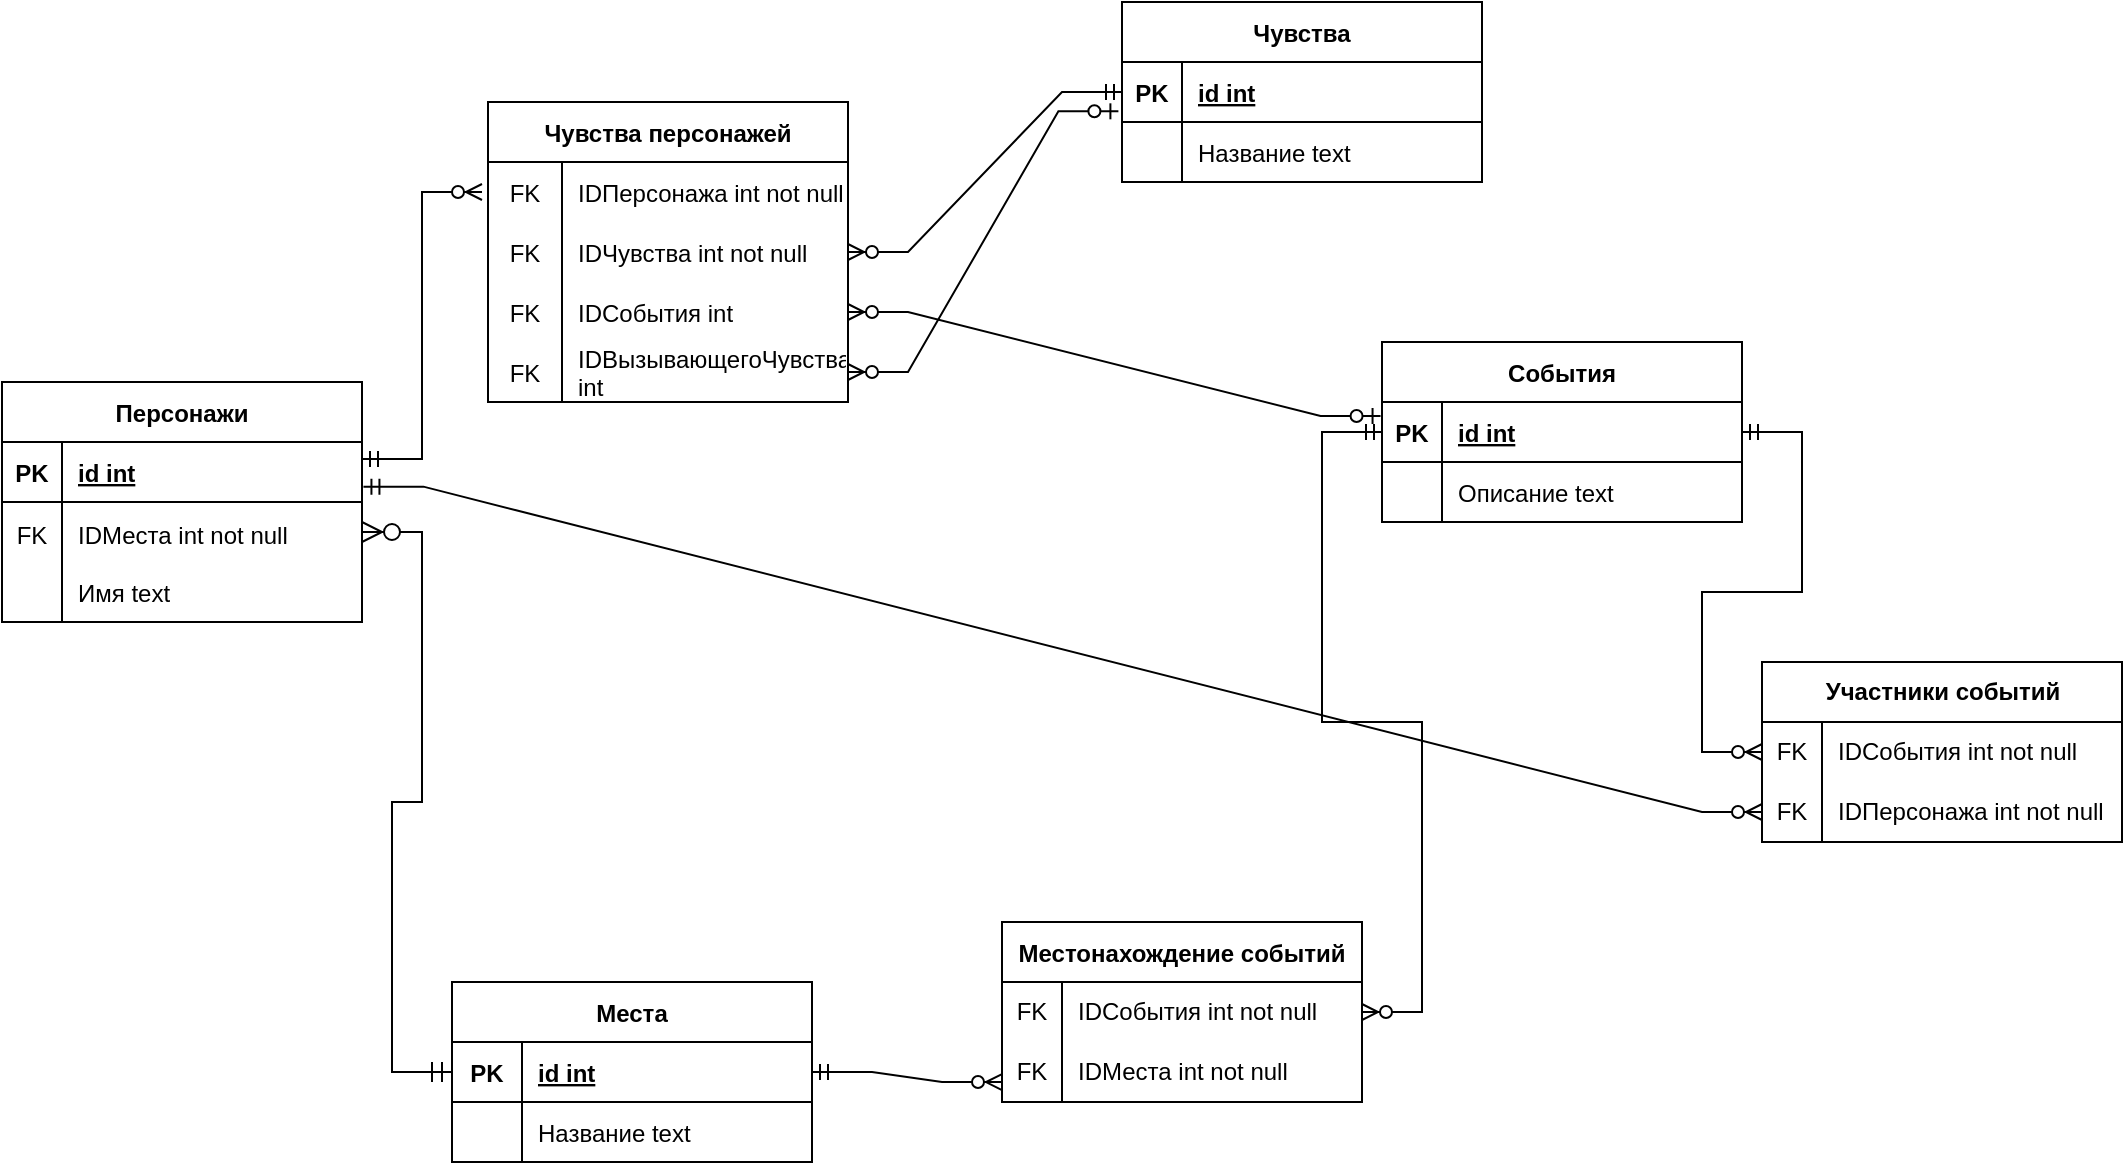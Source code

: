 <mxfile version="21.1.2" type="device">
  <diagram id="R2lEEEUBdFMjLlhIrx00" name="Page-1">
    <mxGraphModel dx="1088" dy="786" grid="1" gridSize="10" guides="1" tooltips="1" connect="1" arrows="1" fold="1" page="1" pageScale="1" pageWidth="850" pageHeight="1100" math="0" shadow="0" extFonts="Permanent Marker^https://fonts.googleapis.com/css?family=Permanent+Marker">
      <root>
        <mxCell id="0" />
        <mxCell id="1" parent="0" />
        <mxCell id="9riuW5s3sE9LM6lIKMUX-32" value="Чувства" style="shape=table;startSize=30;container=1;collapsible=1;childLayout=tableLayout;fixedRows=1;rowLines=0;fontStyle=1;align=center;resizeLast=1;rounded=0;" parent="1" vertex="1">
          <mxGeometry x="580" y="90" width="180" height="90" as="geometry" />
        </mxCell>
        <mxCell id="9riuW5s3sE9LM6lIKMUX-33" value="" style="shape=tableRow;horizontal=0;startSize=0;swimlaneHead=0;swimlaneBody=0;fillColor=none;collapsible=0;dropTarget=0;points=[[0,0.5],[1,0.5]];portConstraint=eastwest;top=0;left=0;right=0;bottom=1;rounded=0;" parent="9riuW5s3sE9LM6lIKMUX-32" vertex="1">
          <mxGeometry y="30" width="180" height="30" as="geometry" />
        </mxCell>
        <mxCell id="9riuW5s3sE9LM6lIKMUX-34" value="PK" style="shape=partialRectangle;connectable=0;fillColor=none;top=0;left=0;bottom=0;right=0;fontStyle=1;overflow=hidden;rounded=0;" parent="9riuW5s3sE9LM6lIKMUX-33" vertex="1">
          <mxGeometry width="30" height="30" as="geometry">
            <mxRectangle width="30" height="30" as="alternateBounds" />
          </mxGeometry>
        </mxCell>
        <mxCell id="9riuW5s3sE9LM6lIKMUX-35" value="id int" style="shape=partialRectangle;connectable=0;fillColor=none;top=0;left=0;bottom=0;right=0;align=left;spacingLeft=6;fontStyle=5;overflow=hidden;rounded=0;" parent="9riuW5s3sE9LM6lIKMUX-33" vertex="1">
          <mxGeometry x="30" width="150" height="30" as="geometry">
            <mxRectangle width="150" height="30" as="alternateBounds" />
          </mxGeometry>
        </mxCell>
        <mxCell id="9riuW5s3sE9LM6lIKMUX-36" value="" style="shape=tableRow;horizontal=0;startSize=0;swimlaneHead=0;swimlaneBody=0;fillColor=none;collapsible=0;dropTarget=0;points=[[0,0.5],[1,0.5]];portConstraint=eastwest;top=0;left=0;right=0;bottom=0;rounded=0;" parent="9riuW5s3sE9LM6lIKMUX-32" vertex="1">
          <mxGeometry y="60" width="180" height="30" as="geometry" />
        </mxCell>
        <mxCell id="9riuW5s3sE9LM6lIKMUX-37" value="" style="shape=partialRectangle;connectable=0;fillColor=none;top=0;left=0;bottom=0;right=0;editable=1;overflow=hidden;rounded=0;" parent="9riuW5s3sE9LM6lIKMUX-36" vertex="1">
          <mxGeometry width="30" height="30" as="geometry">
            <mxRectangle width="30" height="30" as="alternateBounds" />
          </mxGeometry>
        </mxCell>
        <mxCell id="9riuW5s3sE9LM6lIKMUX-38" value="Название text" style="shape=partialRectangle;connectable=0;fillColor=none;top=0;left=0;bottom=0;right=0;align=left;spacingLeft=6;overflow=hidden;rounded=0;" parent="9riuW5s3sE9LM6lIKMUX-36" vertex="1">
          <mxGeometry x="30" width="150" height="30" as="geometry">
            <mxRectangle width="150" height="30" as="alternateBounds" />
          </mxGeometry>
        </mxCell>
        <mxCell id="9riuW5s3sE9LM6lIKMUX-39" value="Места" style="shape=table;startSize=30;container=1;collapsible=1;childLayout=tableLayout;fixedRows=1;rowLines=0;fontStyle=1;align=center;resizeLast=1;rounded=0;" parent="1" vertex="1">
          <mxGeometry x="245" y="580" width="180" height="90" as="geometry" />
        </mxCell>
        <mxCell id="9riuW5s3sE9LM6lIKMUX-40" value="" style="shape=tableRow;horizontal=0;startSize=0;swimlaneHead=0;swimlaneBody=0;fillColor=none;collapsible=0;dropTarget=0;points=[[0,0.5],[1,0.5]];portConstraint=eastwest;top=0;left=0;right=0;bottom=1;rounded=0;" parent="9riuW5s3sE9LM6lIKMUX-39" vertex="1">
          <mxGeometry y="30" width="180" height="30" as="geometry" />
        </mxCell>
        <mxCell id="9riuW5s3sE9LM6lIKMUX-41" value="PK" style="shape=partialRectangle;connectable=0;fillColor=none;top=0;left=0;bottom=0;right=0;fontStyle=1;overflow=hidden;rounded=0;" parent="9riuW5s3sE9LM6lIKMUX-40" vertex="1">
          <mxGeometry width="35" height="30" as="geometry">
            <mxRectangle width="35" height="30" as="alternateBounds" />
          </mxGeometry>
        </mxCell>
        <mxCell id="9riuW5s3sE9LM6lIKMUX-42" value="id int" style="shape=partialRectangle;connectable=0;fillColor=none;top=0;left=0;bottom=0;right=0;align=left;spacingLeft=6;fontStyle=5;overflow=hidden;rounded=0;" parent="9riuW5s3sE9LM6lIKMUX-40" vertex="1">
          <mxGeometry x="35" width="145" height="30" as="geometry">
            <mxRectangle width="145" height="30" as="alternateBounds" />
          </mxGeometry>
        </mxCell>
        <mxCell id="9riuW5s3sE9LM6lIKMUX-43" value="" style="shape=tableRow;horizontal=0;startSize=0;swimlaneHead=0;swimlaneBody=0;fillColor=none;collapsible=0;dropTarget=0;points=[[0,0.5],[1,0.5]];portConstraint=eastwest;top=0;left=0;right=0;bottom=0;rounded=0;" parent="9riuW5s3sE9LM6lIKMUX-39" vertex="1">
          <mxGeometry y="60" width="180" height="30" as="geometry" />
        </mxCell>
        <mxCell id="9riuW5s3sE9LM6lIKMUX-44" value="" style="shape=partialRectangle;connectable=0;fillColor=none;top=0;left=0;bottom=0;right=0;editable=1;overflow=hidden;rounded=0;" parent="9riuW5s3sE9LM6lIKMUX-43" vertex="1">
          <mxGeometry width="35" height="30" as="geometry">
            <mxRectangle width="35" height="30" as="alternateBounds" />
          </mxGeometry>
        </mxCell>
        <mxCell id="9riuW5s3sE9LM6lIKMUX-45" value="Название text" style="shape=partialRectangle;connectable=0;fillColor=none;top=0;left=0;bottom=0;right=0;align=left;spacingLeft=6;overflow=hidden;rounded=0;" parent="9riuW5s3sE9LM6lIKMUX-43" vertex="1">
          <mxGeometry x="35" width="145" height="30" as="geometry">
            <mxRectangle width="145" height="30" as="alternateBounds" />
          </mxGeometry>
        </mxCell>
        <mxCell id="9riuW5s3sE9LM6lIKMUX-46" value="Персонажи" style="shape=table;startSize=30;container=1;collapsible=1;childLayout=tableLayout;fixedRows=1;rowLines=0;fontStyle=1;align=center;resizeLast=1;rounded=0;" parent="1" vertex="1">
          <mxGeometry x="20" y="280" width="180" height="120" as="geometry" />
        </mxCell>
        <mxCell id="9riuW5s3sE9LM6lIKMUX-47" value="" style="shape=tableRow;horizontal=0;startSize=0;swimlaneHead=0;swimlaneBody=0;fillColor=none;collapsible=0;dropTarget=0;points=[[0,0.5],[1,0.5]];portConstraint=eastwest;top=0;left=0;right=0;bottom=1;rounded=0;" parent="9riuW5s3sE9LM6lIKMUX-46" vertex="1">
          <mxGeometry y="30" width="180" height="30" as="geometry" />
        </mxCell>
        <mxCell id="9riuW5s3sE9LM6lIKMUX-48" value="PK" style="shape=partialRectangle;connectable=0;fillColor=none;top=0;left=0;bottom=0;right=0;fontStyle=1;overflow=hidden;rounded=0;" parent="9riuW5s3sE9LM6lIKMUX-47" vertex="1">
          <mxGeometry width="30" height="30" as="geometry">
            <mxRectangle width="30" height="30" as="alternateBounds" />
          </mxGeometry>
        </mxCell>
        <mxCell id="9riuW5s3sE9LM6lIKMUX-49" value="id int" style="shape=partialRectangle;connectable=0;fillColor=none;top=0;left=0;bottom=0;right=0;align=left;spacingLeft=6;fontStyle=5;overflow=hidden;rounded=0;" parent="9riuW5s3sE9LM6lIKMUX-47" vertex="1">
          <mxGeometry x="30" width="150" height="30" as="geometry">
            <mxRectangle width="150" height="30" as="alternateBounds" />
          </mxGeometry>
        </mxCell>
        <mxCell id="twK7g0DcGGdwUsfwsD0f-16" value="" style="shape=tableRow;horizontal=0;startSize=0;swimlaneHead=0;swimlaneBody=0;fillColor=none;collapsible=0;dropTarget=0;points=[[0,0.5],[1,0.5]];portConstraint=eastwest;top=0;left=0;right=0;bottom=0;fontSize=16;rounded=0;" parent="9riuW5s3sE9LM6lIKMUX-46" vertex="1">
          <mxGeometry y="60" width="180" height="30" as="geometry" />
        </mxCell>
        <mxCell id="twK7g0DcGGdwUsfwsD0f-17" value="&lt;font style=&quot;font-size: 12px;&quot;&gt;FK&lt;/font&gt;" style="shape=partialRectangle;connectable=0;fillColor=none;top=0;left=0;bottom=0;right=0;fontStyle=0;overflow=hidden;whiteSpace=wrap;html=1;fontSize=16;rounded=0;" parent="twK7g0DcGGdwUsfwsD0f-16" vertex="1">
          <mxGeometry width="30" height="30" as="geometry">
            <mxRectangle width="30" height="30" as="alternateBounds" />
          </mxGeometry>
        </mxCell>
        <mxCell id="twK7g0DcGGdwUsfwsD0f-18" value="&lt;font style=&quot;font-size: 12px;&quot;&gt;IDМеста int not null&lt;/font&gt;" style="shape=partialRectangle;connectable=0;fillColor=none;top=0;left=0;bottom=0;right=0;align=left;spacingLeft=6;fontStyle=0;overflow=hidden;whiteSpace=wrap;html=1;fontSize=16;rounded=0;" parent="twK7g0DcGGdwUsfwsD0f-16" vertex="1">
          <mxGeometry x="30" width="150" height="30" as="geometry">
            <mxRectangle width="150" height="30" as="alternateBounds" />
          </mxGeometry>
        </mxCell>
        <mxCell id="9riuW5s3sE9LM6lIKMUX-50" value="" style="shape=tableRow;horizontal=0;startSize=0;swimlaneHead=0;swimlaneBody=0;fillColor=none;collapsible=0;dropTarget=0;points=[[0,0.5],[1,0.5]];portConstraint=eastwest;top=0;left=0;right=0;bottom=0;rounded=0;" parent="9riuW5s3sE9LM6lIKMUX-46" vertex="1">
          <mxGeometry y="90" width="180" height="30" as="geometry" />
        </mxCell>
        <mxCell id="9riuW5s3sE9LM6lIKMUX-51" value="" style="shape=partialRectangle;connectable=0;fillColor=none;top=0;left=0;bottom=0;right=0;editable=1;overflow=hidden;rounded=0;" parent="9riuW5s3sE9LM6lIKMUX-50" vertex="1">
          <mxGeometry width="30" height="30" as="geometry">
            <mxRectangle width="30" height="30" as="alternateBounds" />
          </mxGeometry>
        </mxCell>
        <mxCell id="9riuW5s3sE9LM6lIKMUX-52" value="Имя text" style="shape=partialRectangle;connectable=0;fillColor=none;top=0;left=0;bottom=0;right=0;align=left;spacingLeft=6;overflow=hidden;rounded=0;" parent="9riuW5s3sE9LM6lIKMUX-50" vertex="1">
          <mxGeometry x="30" width="150" height="30" as="geometry">
            <mxRectangle width="150" height="30" as="alternateBounds" />
          </mxGeometry>
        </mxCell>
        <mxCell id="6CpcxT5ZGMCKmVeEH0Hq-4" value="События" style="shape=table;startSize=30;container=1;collapsible=1;childLayout=tableLayout;fixedRows=1;rowLines=0;fontStyle=1;align=center;resizeLast=1;rounded=0;" parent="1" vertex="1">
          <mxGeometry x="710" y="260" width="180" height="90" as="geometry" />
        </mxCell>
        <mxCell id="6CpcxT5ZGMCKmVeEH0Hq-5" value="" style="shape=tableRow;horizontal=0;startSize=0;swimlaneHead=0;swimlaneBody=0;fillColor=none;collapsible=0;dropTarget=0;points=[[0,0.5],[1,0.5]];portConstraint=eastwest;top=0;left=0;right=0;bottom=1;rounded=0;" parent="6CpcxT5ZGMCKmVeEH0Hq-4" vertex="1">
          <mxGeometry y="30" width="180" height="30" as="geometry" />
        </mxCell>
        <mxCell id="6CpcxT5ZGMCKmVeEH0Hq-6" value="PK" style="shape=partialRectangle;connectable=0;fillColor=none;top=0;left=0;bottom=0;right=0;fontStyle=1;overflow=hidden;rounded=0;" parent="6CpcxT5ZGMCKmVeEH0Hq-5" vertex="1">
          <mxGeometry width="30" height="30" as="geometry">
            <mxRectangle width="30" height="30" as="alternateBounds" />
          </mxGeometry>
        </mxCell>
        <mxCell id="6CpcxT5ZGMCKmVeEH0Hq-7" value="id int" style="shape=partialRectangle;connectable=0;fillColor=none;top=0;left=0;bottom=0;right=0;align=left;spacingLeft=6;fontStyle=5;overflow=hidden;rounded=0;" parent="6CpcxT5ZGMCKmVeEH0Hq-5" vertex="1">
          <mxGeometry x="30" width="150" height="30" as="geometry">
            <mxRectangle width="150" height="30" as="alternateBounds" />
          </mxGeometry>
        </mxCell>
        <mxCell id="6CpcxT5ZGMCKmVeEH0Hq-8" value="" style="shape=tableRow;horizontal=0;startSize=0;swimlaneHead=0;swimlaneBody=0;fillColor=none;collapsible=0;dropTarget=0;points=[[0,0.5],[1,0.5]];portConstraint=eastwest;top=0;left=0;right=0;bottom=0;rounded=0;" parent="6CpcxT5ZGMCKmVeEH0Hq-4" vertex="1">
          <mxGeometry y="60" width="180" height="30" as="geometry" />
        </mxCell>
        <mxCell id="6CpcxT5ZGMCKmVeEH0Hq-9" value="" style="shape=partialRectangle;connectable=0;fillColor=none;top=0;left=0;bottom=0;right=0;editable=1;overflow=hidden;rounded=0;" parent="6CpcxT5ZGMCKmVeEH0Hq-8" vertex="1">
          <mxGeometry width="30" height="30" as="geometry">
            <mxRectangle width="30" height="30" as="alternateBounds" />
          </mxGeometry>
        </mxCell>
        <mxCell id="6CpcxT5ZGMCKmVeEH0Hq-10" value="Описание text" style="shape=partialRectangle;connectable=0;fillColor=none;top=0;left=0;bottom=0;right=0;align=left;spacingLeft=6;overflow=hidden;rounded=0;" parent="6CpcxT5ZGMCKmVeEH0Hq-8" vertex="1">
          <mxGeometry x="30" width="150" height="30" as="geometry">
            <mxRectangle width="150" height="30" as="alternateBounds" />
          </mxGeometry>
        </mxCell>
        <mxCell id="6CpcxT5ZGMCKmVeEH0Hq-21" value="Местонахождение событий" style="shape=table;startSize=30;container=1;collapsible=1;childLayout=tableLayout;fixedRows=1;rowLines=0;fontStyle=1;align=center;resizeLast=1;rounded=0;" parent="1" vertex="1">
          <mxGeometry x="520" y="550" width="180" height="90" as="geometry" />
        </mxCell>
        <mxCell id="zgnpCIzNPo0XVpiPloeI-18" value="" style="shape=tableRow;horizontal=0;startSize=0;swimlaneHead=0;swimlaneBody=0;fillColor=none;collapsible=0;dropTarget=0;points=[[0,0.5],[1,0.5]];portConstraint=eastwest;top=0;left=0;right=0;bottom=0;rounded=0;" parent="6CpcxT5ZGMCKmVeEH0Hq-21" vertex="1">
          <mxGeometry y="30" width="180" height="30" as="geometry" />
        </mxCell>
        <mxCell id="zgnpCIzNPo0XVpiPloeI-19" value="FK" style="shape=partialRectangle;connectable=0;fillColor=none;top=0;left=0;bottom=0;right=0;fontStyle=0;overflow=hidden;whiteSpace=wrap;html=1;rounded=0;" parent="zgnpCIzNPo0XVpiPloeI-18" vertex="1">
          <mxGeometry width="30" height="30" as="geometry">
            <mxRectangle width="30" height="30" as="alternateBounds" />
          </mxGeometry>
        </mxCell>
        <mxCell id="zgnpCIzNPo0XVpiPloeI-20" value="IDСобытия int not null" style="shape=partialRectangle;connectable=0;fillColor=none;top=0;left=0;bottom=0;right=0;align=left;spacingLeft=6;fontStyle=0;overflow=hidden;whiteSpace=wrap;html=1;rounded=0;" parent="zgnpCIzNPo0XVpiPloeI-18" vertex="1">
          <mxGeometry x="30" width="150" height="30" as="geometry">
            <mxRectangle width="150" height="30" as="alternateBounds" />
          </mxGeometry>
        </mxCell>
        <mxCell id="zgnpCIzNPo0XVpiPloeI-15" value="" style="shape=tableRow;horizontal=0;startSize=0;swimlaneHead=0;swimlaneBody=0;fillColor=none;collapsible=0;dropTarget=0;points=[[0,0.5],[1,0.5]];portConstraint=eastwest;top=0;left=0;right=0;bottom=0;rounded=0;" parent="6CpcxT5ZGMCKmVeEH0Hq-21" vertex="1">
          <mxGeometry y="60" width="180" height="30" as="geometry" />
        </mxCell>
        <mxCell id="zgnpCIzNPo0XVpiPloeI-16" value="FK" style="shape=partialRectangle;connectable=0;fillColor=none;top=0;left=0;bottom=0;right=0;fontStyle=0;overflow=hidden;whiteSpace=wrap;html=1;rounded=0;" parent="zgnpCIzNPo0XVpiPloeI-15" vertex="1">
          <mxGeometry width="30" height="30" as="geometry">
            <mxRectangle width="30" height="30" as="alternateBounds" />
          </mxGeometry>
        </mxCell>
        <mxCell id="zgnpCIzNPo0XVpiPloeI-17" value="IDМеста int not null" style="shape=partialRectangle;connectable=0;fillColor=none;top=0;left=0;bottom=0;right=0;align=left;spacingLeft=6;fontStyle=0;overflow=hidden;whiteSpace=wrap;html=1;rounded=0;" parent="zgnpCIzNPo0XVpiPloeI-15" vertex="1">
          <mxGeometry x="30" width="150" height="30" as="geometry">
            <mxRectangle width="150" height="30" as="alternateBounds" />
          </mxGeometry>
        </mxCell>
        <mxCell id="NNVE3aY_QvxbynEaEJ5c-1" value="" style="edgeStyle=entityRelationEdgeStyle;fontSize=12;html=1;endArrow=ERzeroToMany;startArrow=ERmandOne;rounded=0;entryX=0;entryY=0.5;entryDx=0;entryDy=0;exitX=1;exitY=0.283;exitDx=0;exitDy=0;exitPerimeter=0;" parent="1" source="9riuW5s3sE9LM6lIKMUX-47" edge="1">
          <mxGeometry width="100" height="100" relative="1" as="geometry">
            <mxPoint x="200" y="325" as="sourcePoint" />
            <mxPoint x="260" y="185" as="targetPoint" />
          </mxGeometry>
        </mxCell>
        <mxCell id="NNVE3aY_QvxbynEaEJ5c-2" value="" style="edgeStyle=entityRelationEdgeStyle;fontSize=12;html=1;endArrow=ERzeroToMany;startArrow=ERmandOne;rounded=0;exitX=0;exitY=0.5;exitDx=0;exitDy=0;entryX=1;entryY=0.5;entryDx=0;entryDy=0;" parent="1" source="9riuW5s3sE9LM6lIKMUX-33" target="qjkPXYkK9kPyk9O8j_sl-23" edge="1">
          <mxGeometry width="100" height="100" relative="1" as="geometry">
            <mxPoint x="410" y="390" as="sourcePoint" />
            <mxPoint x="480" y="215" as="targetPoint" />
          </mxGeometry>
        </mxCell>
        <mxCell id="NNVE3aY_QvxbynEaEJ5c-3" value="" style="edgeStyle=entityRelationEdgeStyle;fontSize=12;html=1;endArrow=ERzeroToMany;startArrow=ERmandOne;rounded=0;exitX=1;exitY=0.5;exitDx=0;exitDy=0;entryX=0;entryY=0.667;entryDx=0;entryDy=0;entryPerimeter=0;" parent="1" source="9riuW5s3sE9LM6lIKMUX-40" target="zgnpCIzNPo0XVpiPloeI-15" edge="1">
          <mxGeometry width="100" height="100" relative="1" as="geometry">
            <mxPoint x="380" y="420" as="sourcePoint" />
            <mxPoint x="510" y="545" as="targetPoint" />
          </mxGeometry>
        </mxCell>
        <mxCell id="zgnpCIzNPo0XVpiPloeI-1" value="" style="edgeStyle=entityRelationEdgeStyle;fontSize=12;html=1;endArrow=ERzeroToMany;startArrow=ERmandOne;rounded=0;exitX=0;exitY=0.5;exitDx=0;exitDy=0;" parent="1" source="6CpcxT5ZGMCKmVeEH0Hq-5" target="zgnpCIzNPo0XVpiPloeI-18" edge="1">
          <mxGeometry width="100" height="100" relative="1" as="geometry">
            <mxPoint x="440" y="400" as="sourcePoint" />
            <mxPoint x="690" y="545" as="targetPoint" />
          </mxGeometry>
        </mxCell>
        <mxCell id="zgnpCIzNPo0XVpiPloeI-2" value="Участники событий" style="shape=table;startSize=30;container=1;collapsible=1;childLayout=tableLayout;fixedRows=1;rowLines=0;fontStyle=1;align=center;resizeLast=1;html=1;rounded=0;" parent="1" vertex="1">
          <mxGeometry x="900" y="420" width="180" height="90" as="geometry" />
        </mxCell>
        <mxCell id="zgnpCIzNPo0XVpiPloeI-31" value="" style="shape=tableRow;horizontal=0;startSize=0;swimlaneHead=0;swimlaneBody=0;fillColor=none;collapsible=0;dropTarget=0;points=[[0,0.5],[1,0.5]];portConstraint=eastwest;top=0;left=0;right=0;bottom=0;rounded=0;" parent="zgnpCIzNPo0XVpiPloeI-2" vertex="1">
          <mxGeometry y="30" width="180" height="30" as="geometry" />
        </mxCell>
        <mxCell id="zgnpCIzNPo0XVpiPloeI-32" value="FK" style="shape=partialRectangle;connectable=0;fillColor=none;top=0;left=0;bottom=0;right=0;fontStyle=0;overflow=hidden;whiteSpace=wrap;html=1;rounded=0;" parent="zgnpCIzNPo0XVpiPloeI-31" vertex="1">
          <mxGeometry width="30" height="30" as="geometry">
            <mxRectangle width="30" height="30" as="alternateBounds" />
          </mxGeometry>
        </mxCell>
        <mxCell id="zgnpCIzNPo0XVpiPloeI-33" value="IDСобытия int not null" style="shape=partialRectangle;connectable=0;fillColor=none;top=0;left=0;bottom=0;right=0;align=left;spacingLeft=6;fontStyle=0;overflow=hidden;whiteSpace=wrap;html=1;rounded=0;" parent="zgnpCIzNPo0XVpiPloeI-31" vertex="1">
          <mxGeometry x="30" width="150" height="30" as="geometry">
            <mxRectangle width="150" height="30" as="alternateBounds" />
          </mxGeometry>
        </mxCell>
        <mxCell id="zgnpCIzNPo0XVpiPloeI-28" value="" style="shape=tableRow;horizontal=0;startSize=0;swimlaneHead=0;swimlaneBody=0;fillColor=none;collapsible=0;dropTarget=0;points=[[0,0.5],[1,0.5]];portConstraint=eastwest;top=0;left=0;right=0;bottom=0;rounded=0;" parent="zgnpCIzNPo0XVpiPloeI-2" vertex="1">
          <mxGeometry y="60" width="180" height="30" as="geometry" />
        </mxCell>
        <mxCell id="zgnpCIzNPo0XVpiPloeI-29" value="FK" style="shape=partialRectangle;connectable=0;fillColor=none;top=0;left=0;bottom=0;right=0;fontStyle=0;overflow=hidden;whiteSpace=wrap;html=1;rounded=0;" parent="zgnpCIzNPo0XVpiPloeI-28" vertex="1">
          <mxGeometry width="30" height="30" as="geometry">
            <mxRectangle width="30" height="30" as="alternateBounds" />
          </mxGeometry>
        </mxCell>
        <mxCell id="zgnpCIzNPo0XVpiPloeI-30" value="IDПерсонажа int not null" style="shape=partialRectangle;connectable=0;fillColor=none;top=0;left=0;bottom=0;right=0;align=left;spacingLeft=6;fontStyle=0;overflow=hidden;whiteSpace=wrap;html=1;rounded=0;" parent="zgnpCIzNPo0XVpiPloeI-28" vertex="1">
          <mxGeometry x="30" width="150" height="30" as="geometry">
            <mxRectangle width="150" height="30" as="alternateBounds" />
          </mxGeometry>
        </mxCell>
        <mxCell id="zgnpCIzNPo0XVpiPloeI-24" value="" style="edgeStyle=entityRelationEdgeStyle;fontSize=12;html=1;endArrow=ERzeroToMany;startArrow=ERmandOne;rounded=0;exitX=1.004;exitY=0.744;exitDx=0;exitDy=0;exitPerimeter=0;entryX=0;entryY=0.5;entryDx=0;entryDy=0;" parent="1" source="9riuW5s3sE9LM6lIKMUX-47" target="zgnpCIzNPo0XVpiPloeI-28" edge="1">
          <mxGeometry width="100" height="100" relative="1" as="geometry">
            <mxPoint x="203" y="330" as="sourcePoint" />
            <mxPoint x="910" y="435" as="targetPoint" />
          </mxGeometry>
        </mxCell>
        <mxCell id="zgnpCIzNPo0XVpiPloeI-26" value="" style="edgeStyle=entityRelationEdgeStyle;fontSize=12;html=1;endArrow=ERzeroToMany;startArrow=ERmandOne;rounded=0;exitX=1;exitY=0.5;exitDx=0;exitDy=0;entryX=0;entryY=0.5;entryDx=0;entryDy=0;" parent="1" source="6CpcxT5ZGMCKmVeEH0Hq-5" target="zgnpCIzNPo0XVpiPloeI-31" edge="1">
          <mxGeometry width="100" height="100" relative="1" as="geometry">
            <mxPoint x="490" y="360" as="sourcePoint" />
            <mxPoint x="919" y="420" as="targetPoint" />
          </mxGeometry>
        </mxCell>
        <mxCell id="qjkPXYkK9kPyk9O8j_sl-4" value="Чувства персонажей" style="shape=table;startSize=30;container=1;collapsible=1;childLayout=tableLayout;fixedRows=1;rowLines=0;fontStyle=1;align=center;resizeLast=1;rounded=0;" parent="1" vertex="1">
          <mxGeometry x="263" y="140" width="180" height="150" as="geometry" />
        </mxCell>
        <mxCell id="qjkPXYkK9kPyk9O8j_sl-17" value="" style="shape=tableRow;horizontal=0;startSize=0;swimlaneHead=0;swimlaneBody=0;fillColor=none;collapsible=0;dropTarget=0;points=[[0,0.5],[1,0.5]];portConstraint=eastwest;top=0;left=0;right=0;bottom=0;rounded=0;" parent="qjkPXYkK9kPyk9O8j_sl-4" vertex="1">
          <mxGeometry y="30" width="180" height="30" as="geometry" />
        </mxCell>
        <mxCell id="qjkPXYkK9kPyk9O8j_sl-18" value="FK" style="shape=partialRectangle;connectable=0;fillColor=none;top=0;left=0;bottom=0;right=0;fontStyle=0;overflow=hidden;rounded=0;" parent="qjkPXYkK9kPyk9O8j_sl-17" vertex="1">
          <mxGeometry width="37" height="30" as="geometry">
            <mxRectangle width="37" height="30" as="alternateBounds" />
          </mxGeometry>
        </mxCell>
        <mxCell id="qjkPXYkK9kPyk9O8j_sl-19" value="IDПерсонажа int not null" style="shape=partialRectangle;connectable=0;fillColor=none;top=0;left=0;bottom=0;right=0;align=left;spacingLeft=6;fontStyle=0;overflow=hidden;rounded=0;" parent="qjkPXYkK9kPyk9O8j_sl-17" vertex="1">
          <mxGeometry x="37" width="143" height="30" as="geometry">
            <mxRectangle width="143" height="30" as="alternateBounds" />
          </mxGeometry>
        </mxCell>
        <mxCell id="qjkPXYkK9kPyk9O8j_sl-23" value="" style="shape=tableRow;horizontal=0;startSize=0;swimlaneHead=0;swimlaneBody=0;fillColor=none;collapsible=0;dropTarget=0;points=[[0,0.5],[1,0.5]];portConstraint=eastwest;top=0;left=0;right=0;bottom=0;rounded=0;" parent="qjkPXYkK9kPyk9O8j_sl-4" vertex="1">
          <mxGeometry y="60" width="180" height="30" as="geometry" />
        </mxCell>
        <mxCell id="qjkPXYkK9kPyk9O8j_sl-24" value="FK" style="shape=partialRectangle;connectable=0;fillColor=none;top=0;left=0;bottom=0;right=0;fontStyle=0;overflow=hidden;rounded=0;" parent="qjkPXYkK9kPyk9O8j_sl-23" vertex="1">
          <mxGeometry width="37" height="30" as="geometry">
            <mxRectangle width="37" height="30" as="alternateBounds" />
          </mxGeometry>
        </mxCell>
        <mxCell id="qjkPXYkK9kPyk9O8j_sl-25" value="IDЧувства int not null" style="shape=partialRectangle;connectable=0;fillColor=none;top=0;left=0;bottom=0;right=0;align=left;spacingLeft=6;fontStyle=0;overflow=hidden;rounded=0;" parent="qjkPXYkK9kPyk9O8j_sl-23" vertex="1">
          <mxGeometry x="37" width="143" height="30" as="geometry">
            <mxRectangle width="143" height="30" as="alternateBounds" />
          </mxGeometry>
        </mxCell>
        <mxCell id="qjkPXYkK9kPyk9O8j_sl-26" value="" style="shape=tableRow;horizontal=0;startSize=0;swimlaneHead=0;swimlaneBody=0;fillColor=none;collapsible=0;dropTarget=0;points=[[0,0.5],[1,0.5]];portConstraint=eastwest;top=0;left=0;right=0;bottom=0;rounded=0;" parent="qjkPXYkK9kPyk9O8j_sl-4" vertex="1">
          <mxGeometry y="90" width="180" height="30" as="geometry" />
        </mxCell>
        <mxCell id="qjkPXYkK9kPyk9O8j_sl-27" value="FK" style="shape=partialRectangle;connectable=0;fillColor=none;top=0;left=0;bottom=0;right=0;fontStyle=0;overflow=hidden;rounded=0;" parent="qjkPXYkK9kPyk9O8j_sl-26" vertex="1">
          <mxGeometry width="37" height="30" as="geometry">
            <mxRectangle width="37" height="30" as="alternateBounds" />
          </mxGeometry>
        </mxCell>
        <mxCell id="qjkPXYkK9kPyk9O8j_sl-28" value="IDСобытия int" style="shape=partialRectangle;connectable=0;fillColor=none;top=0;left=0;bottom=0;right=0;align=left;spacingLeft=6;fontStyle=0;overflow=hidden;rounded=0;" parent="qjkPXYkK9kPyk9O8j_sl-26" vertex="1">
          <mxGeometry x="37" width="143" height="30" as="geometry">
            <mxRectangle width="143" height="30" as="alternateBounds" />
          </mxGeometry>
        </mxCell>
        <mxCell id="qjkPXYkK9kPyk9O8j_sl-54" value="" style="shape=tableRow;horizontal=0;startSize=0;swimlaneHead=0;swimlaneBody=0;fillColor=none;collapsible=0;dropTarget=0;points=[[0,0.5],[1,0.5]];portConstraint=eastwest;top=0;left=0;right=0;bottom=0;rounded=0;" parent="qjkPXYkK9kPyk9O8j_sl-4" vertex="1">
          <mxGeometry y="120" width="180" height="30" as="geometry" />
        </mxCell>
        <mxCell id="qjkPXYkK9kPyk9O8j_sl-55" value="FK" style="shape=partialRectangle;connectable=0;fillColor=none;top=0;left=0;bottom=0;right=0;fontStyle=0;overflow=hidden;rounded=0;" parent="qjkPXYkK9kPyk9O8j_sl-54" vertex="1">
          <mxGeometry width="37" height="30" as="geometry">
            <mxRectangle width="37" height="30" as="alternateBounds" />
          </mxGeometry>
        </mxCell>
        <mxCell id="qjkPXYkK9kPyk9O8j_sl-56" value="IDВызывающегоЧувства&#xa;int" style="shape=partialRectangle;connectable=0;fillColor=none;top=0;left=0;bottom=0;right=0;align=left;spacingLeft=6;fontStyle=0;overflow=hidden;rounded=0;" parent="qjkPXYkK9kPyk9O8j_sl-54" vertex="1">
          <mxGeometry x="37" width="143" height="30" as="geometry">
            <mxRectangle width="143" height="30" as="alternateBounds" />
          </mxGeometry>
        </mxCell>
        <mxCell id="qjkPXYkK9kPyk9O8j_sl-44" value="" style="edgeStyle=entityRelationEdgeStyle;fontSize=12;html=1;endArrow=ERzeroToMany;startArrow=ERzeroToOne;rounded=0;exitX=-0.004;exitY=0.233;exitDx=0;exitDy=0;exitPerimeter=0;entryX=1;entryY=0.5;entryDx=0;entryDy=0;" parent="1" source="6CpcxT5ZGMCKmVeEH0Hq-5" target="qjkPXYkK9kPyk9O8j_sl-26" edge="1">
          <mxGeometry width="100" height="100" relative="1" as="geometry">
            <mxPoint x="480" y="230" as="sourcePoint" />
            <mxPoint x="580" y="130" as="targetPoint" />
          </mxGeometry>
        </mxCell>
        <mxCell id="qjkPXYkK9kPyk9O8j_sl-58" value="" style="edgeStyle=entityRelationEdgeStyle;fontSize=12;html=1;endArrow=ERzeroToMany;startArrow=ERzeroToOne;rounded=0;entryX=1;entryY=0.5;entryDx=0;entryDy=0;exitX=-0.01;exitY=0.822;exitDx=0;exitDy=0;exitPerimeter=0;" parent="1" source="9riuW5s3sE9LM6lIKMUX-33" target="qjkPXYkK9kPyk9O8j_sl-54" edge="1">
          <mxGeometry width="100" height="100" relative="1" as="geometry">
            <mxPoint x="440" y="200" as="sourcePoint" />
            <mxPoint x="540" y="100" as="targetPoint" />
          </mxGeometry>
        </mxCell>
        <mxCell id="twK7g0DcGGdwUsfwsD0f-20" value="" style="edgeStyle=entityRelationEdgeStyle;fontSize=12;html=1;endArrow=ERzeroToMany;startArrow=ERmandOne;rounded=0;startSize=8;endSize=8;exitX=0;exitY=0.5;exitDx=0;exitDy=0;entryX=1;entryY=0.5;entryDx=0;entryDy=0;" parent="1" source="9riuW5s3sE9LM6lIKMUX-40" target="twK7g0DcGGdwUsfwsD0f-16" edge="1">
          <mxGeometry width="100" height="100" relative="1" as="geometry">
            <mxPoint x="490" y="400" as="sourcePoint" />
            <mxPoint x="590" y="300" as="targetPoint" />
          </mxGeometry>
        </mxCell>
      </root>
    </mxGraphModel>
  </diagram>
</mxfile>
